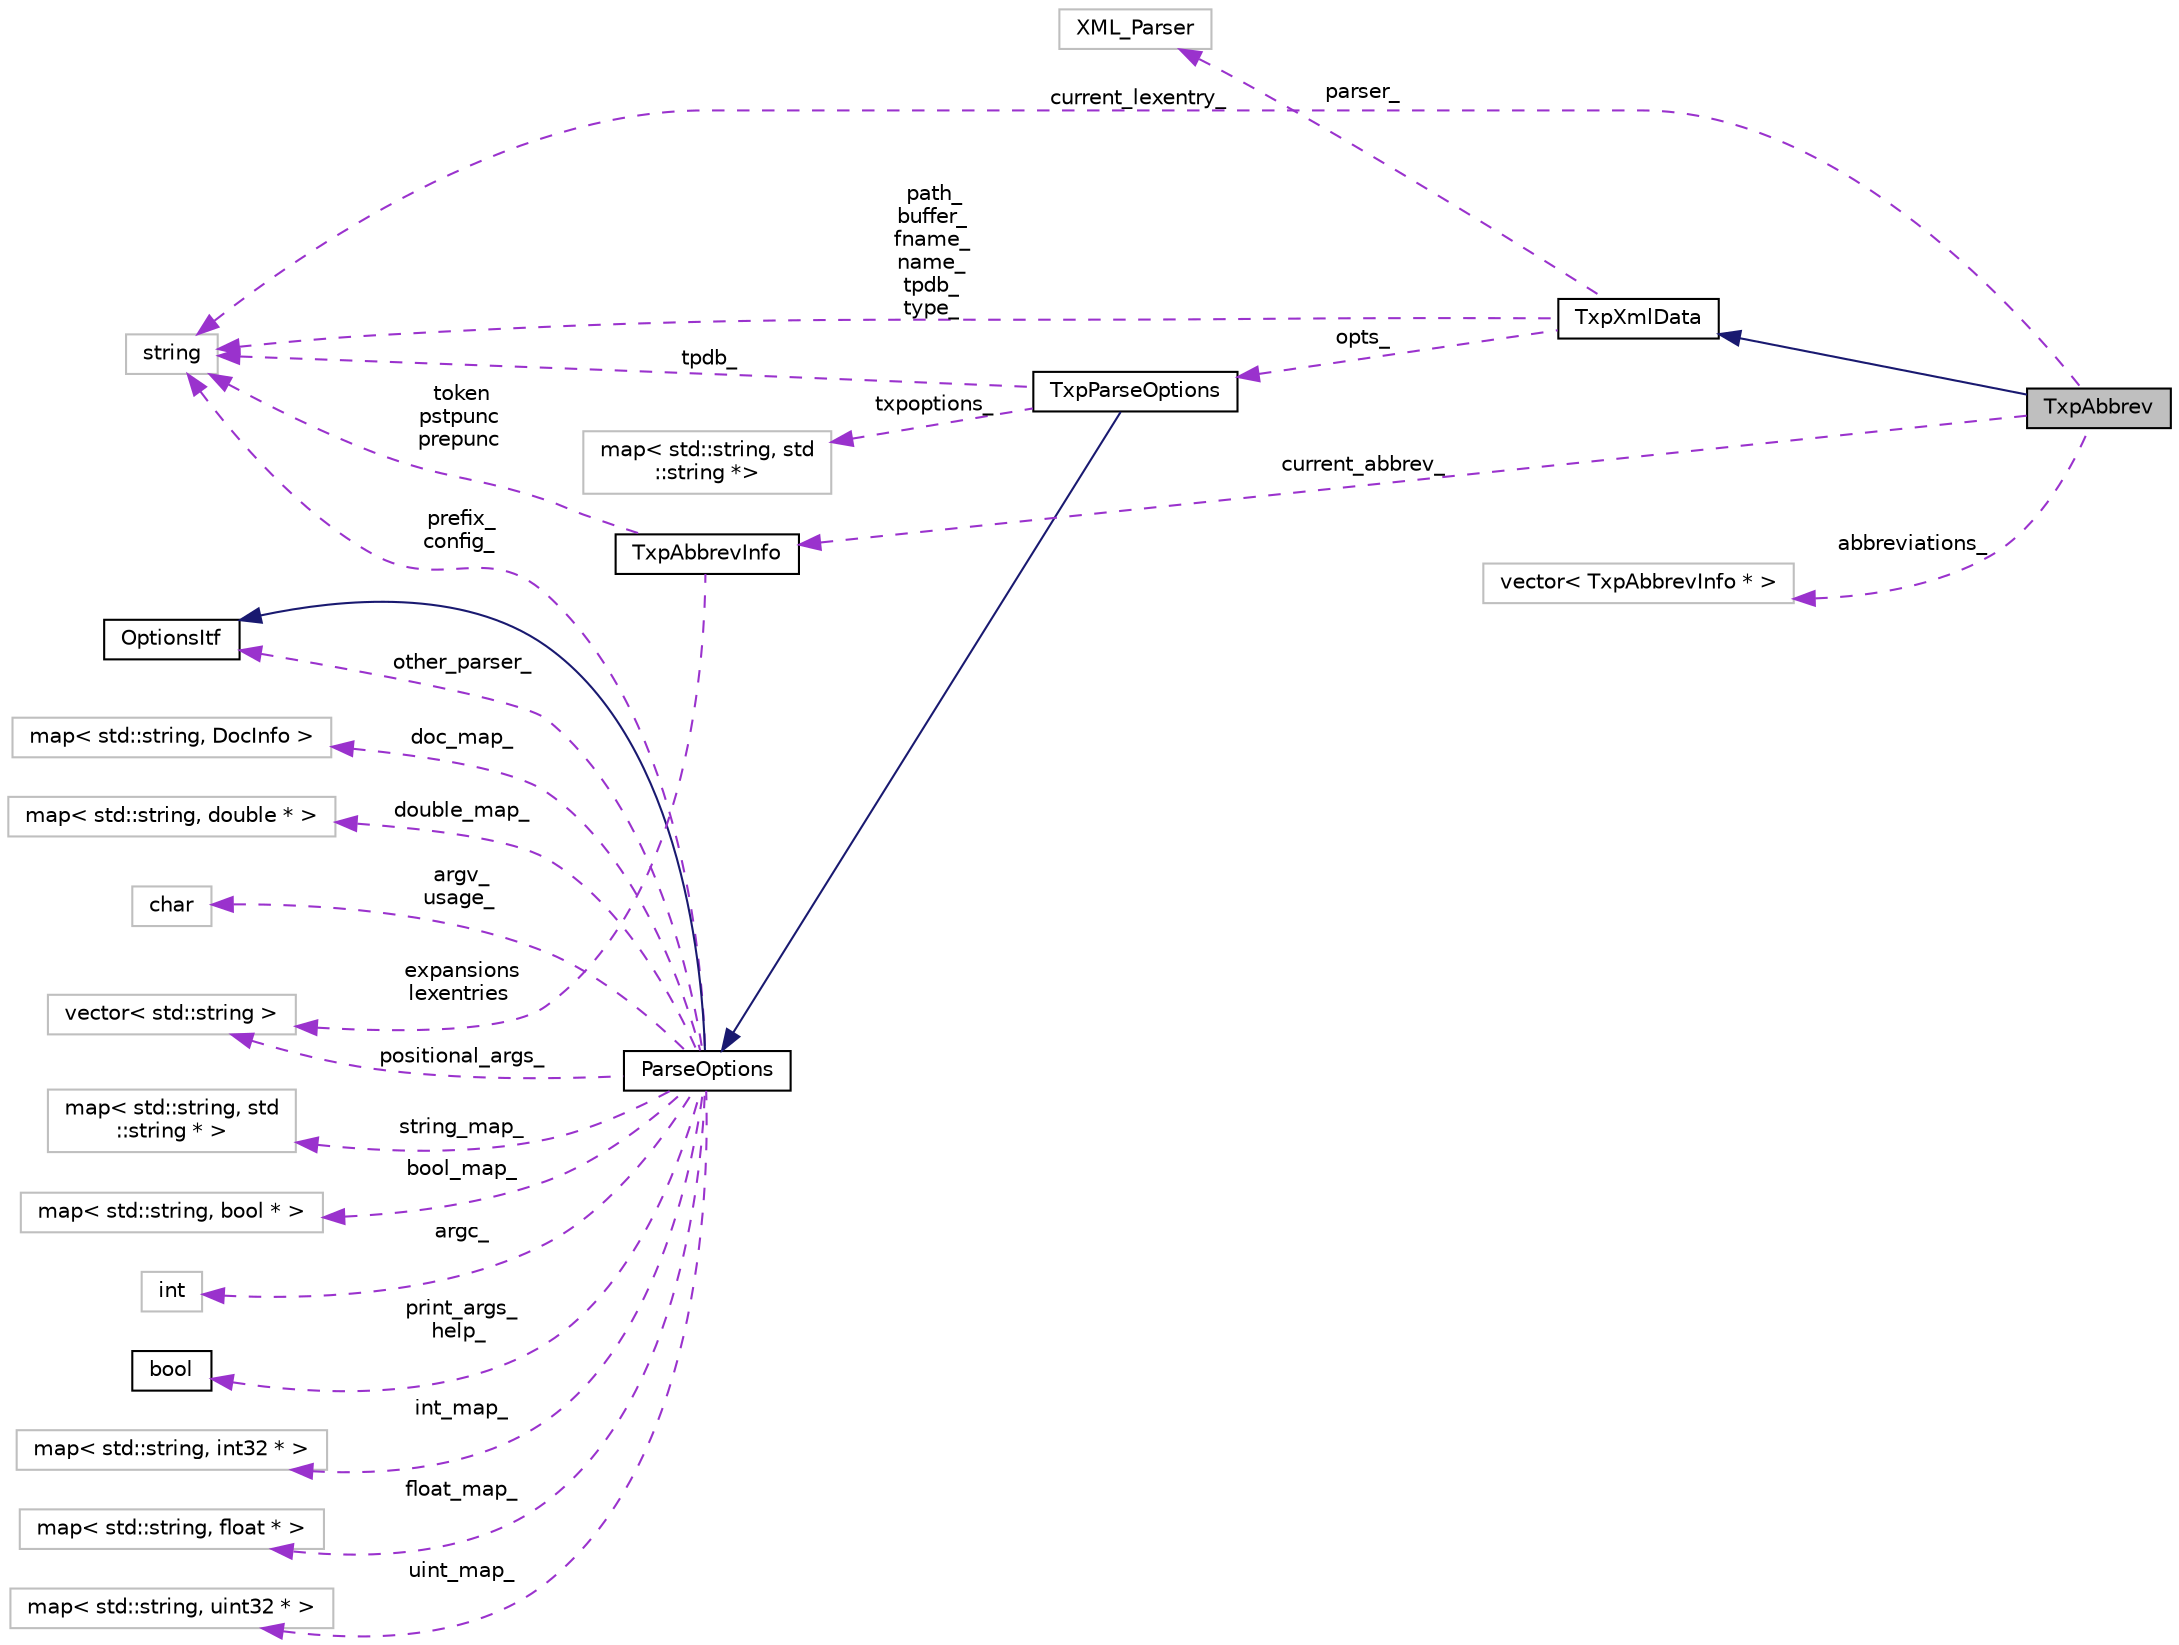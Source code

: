 digraph "TxpAbbrev"
{
  edge [fontname="Helvetica",fontsize="10",labelfontname="Helvetica",labelfontsize="10"];
  node [fontname="Helvetica",fontsize="10",shape=record];
  rankdir="LR";
  Node2 [label="TxpAbbrev",height=0.2,width=0.4,color="black", fillcolor="grey75", style="filled", fontcolor="black"];
  Node3 -> Node2 [dir="back",color="midnightblue",fontsize="10",style="solid",fontname="Helvetica"];
  Node3 [label="TxpXmlData",height=0.2,width=0.4,color="black", fillcolor="white", style="filled",URL="$classkaldi_1_1TxpXmlData.html",tooltip="Base class for all objects which require voice data. "];
  Node4 -> Node3 [dir="back",color="darkorchid3",fontsize="10",style="dashed",label=" parser_" ,fontname="Helvetica"];
  Node4 [label="XML_Parser",height=0.2,width=0.4,color="grey75", fillcolor="white", style="filled"];
  Node5 -> Node3 [dir="back",color="darkorchid3",fontsize="10",style="dashed",label=" path_\nbuffer_\nfname_\nname_\ntpdb_\ntype_" ,fontname="Helvetica"];
  Node5 [label="string",height=0.2,width=0.4,color="grey75", fillcolor="white", style="filled"];
  Node6 -> Node3 [dir="back",color="darkorchid3",fontsize="10",style="dashed",label=" opts_" ,fontname="Helvetica"];
  Node6 [label="TxpParseOptions",height=0.2,width=0.4,color="black", fillcolor="white", style="filled",URL="$classkaldi_1_1TxpParseOptions.html",tooltip="Class derived from standard ParseOptions in order to allow txp system to load a voice specific set of..."];
  Node7 -> Node6 [dir="back",color="midnightblue",fontsize="10",style="solid",fontname="Helvetica"];
  Node7 [label="ParseOptions",height=0.2,width=0.4,color="black", fillcolor="white", style="filled",URL="$classkaldi_1_1ParseOptions.html",tooltip="The class ParseOptions is for parsing command-line options; see Parsing command-line options for more..."];
  Node8 -> Node7 [dir="back",color="midnightblue",fontsize="10",style="solid",fontname="Helvetica"];
  Node8 [label="OptionsItf",height=0.2,width=0.4,color="black", fillcolor="white", style="filled",URL="$classkaldi_1_1OptionsItf.html"];
  Node8 -> Node7 [dir="back",color="darkorchid3",fontsize="10",style="dashed",label=" other_parser_" ,fontname="Helvetica"];
  Node9 -> Node7 [dir="back",color="darkorchid3",fontsize="10",style="dashed",label=" doc_map_" ,fontname="Helvetica"];
  Node9 [label="map\< std::string, DocInfo \>",height=0.2,width=0.4,color="grey75", fillcolor="white", style="filled"];
  Node10 -> Node7 [dir="back",color="darkorchid3",fontsize="10",style="dashed",label=" double_map_" ,fontname="Helvetica"];
  Node10 [label="map\< std::string, double * \>",height=0.2,width=0.4,color="grey75", fillcolor="white", style="filled"];
  Node11 -> Node7 [dir="back",color="darkorchid3",fontsize="10",style="dashed",label=" argv_\nusage_" ,fontname="Helvetica"];
  Node11 [label="char",height=0.2,width=0.4,color="grey75", fillcolor="white", style="filled"];
  Node12 -> Node7 [dir="back",color="darkorchid3",fontsize="10",style="dashed",label=" positional_args_" ,fontname="Helvetica"];
  Node12 [label="vector\< std::string \>",height=0.2,width=0.4,color="grey75", fillcolor="white", style="filled"];
  Node13 -> Node7 [dir="back",color="darkorchid3",fontsize="10",style="dashed",label=" string_map_" ,fontname="Helvetica"];
  Node13 [label="map\< std::string, std\l::string * \>",height=0.2,width=0.4,color="grey75", fillcolor="white", style="filled"];
  Node14 -> Node7 [dir="back",color="darkorchid3",fontsize="10",style="dashed",label=" bool_map_" ,fontname="Helvetica"];
  Node14 [label="map\< std::string, bool * \>",height=0.2,width=0.4,color="grey75", fillcolor="white", style="filled"];
  Node15 -> Node7 [dir="back",color="darkorchid3",fontsize="10",style="dashed",label=" argc_" ,fontname="Helvetica"];
  Node15 [label="int",height=0.2,width=0.4,color="grey75", fillcolor="white", style="filled"];
  Node5 -> Node7 [dir="back",color="darkorchid3",fontsize="10",style="dashed",label=" prefix_\nconfig_" ,fontname="Helvetica"];
  Node16 -> Node7 [dir="back",color="darkorchid3",fontsize="10",style="dashed",label=" print_args_\nhelp_" ,fontname="Helvetica"];
  Node16 [label="bool",height=0.2,width=0.4,color="black", fillcolor="white", style="filled",URL="$classbool.html"];
  Node17 -> Node7 [dir="back",color="darkorchid3",fontsize="10",style="dashed",label=" int_map_" ,fontname="Helvetica"];
  Node17 [label="map\< std::string, int32 * \>",height=0.2,width=0.4,color="grey75", fillcolor="white", style="filled"];
  Node18 -> Node7 [dir="back",color="darkorchid3",fontsize="10",style="dashed",label=" float_map_" ,fontname="Helvetica"];
  Node18 [label="map\< std::string, float * \>",height=0.2,width=0.4,color="grey75", fillcolor="white", style="filled"];
  Node19 -> Node7 [dir="back",color="darkorchid3",fontsize="10",style="dashed",label=" uint_map_" ,fontname="Helvetica"];
  Node19 [label="map\< std::string, uint32 * \>",height=0.2,width=0.4,color="grey75", fillcolor="white", style="filled"];
  Node20 -> Node6 [dir="back",color="darkorchid3",fontsize="10",style="dashed",label=" txpoptions_" ,fontname="Helvetica"];
  Node20 [label="map\< std::string, std\l::string *\>",height=0.2,width=0.4,color="grey75", fillcolor="white", style="filled"];
  Node5 -> Node6 [dir="back",color="darkorchid3",fontsize="10",style="dashed",label=" tpdb_" ,fontname="Helvetica"];
  Node21 -> Node2 [dir="back",color="darkorchid3",fontsize="10",style="dashed",label=" current_abbrev_" ,fontname="Helvetica"];
  Node21 [label="TxpAbbrevInfo",height=0.2,width=0.4,color="black", fillcolor="white", style="filled",URL="$structkaldi_1_1TxpAbbrevInfo.html",tooltip="Structure which holds abbreviation information. "];
  Node12 -> Node21 [dir="back",color="darkorchid3",fontsize="10",style="dashed",label=" expansions\nlexentries" ,fontname="Helvetica"];
  Node5 -> Node21 [dir="back",color="darkorchid3",fontsize="10",style="dashed",label=" token\npstpunc\nprepunc" ,fontname="Helvetica"];
  Node22 -> Node2 [dir="back",color="darkorchid3",fontsize="10",style="dashed",label=" abbreviations_" ,fontname="Helvetica"];
  Node22 [label="vector\< TxpAbbrevInfo * \>",height=0.2,width=0.4,color="grey75", fillcolor="white", style="filled"];
  Node5 -> Node2 [dir="back",color="darkorchid3",fontsize="10",style="dashed",label=" current_lexentry_" ,fontname="Helvetica"];
}
